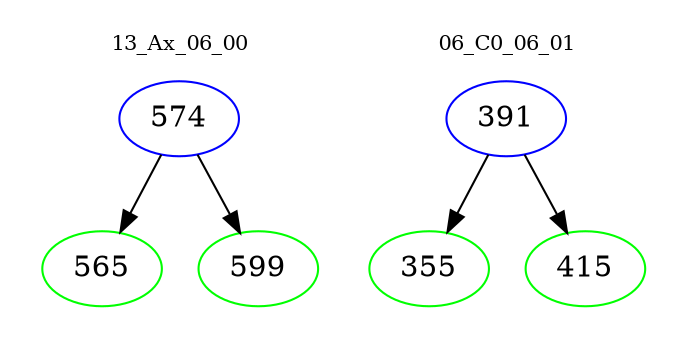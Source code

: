 digraph{
subgraph cluster_0 {
color = white
label = "13_Ax_06_00";
fontsize=10;
T0_574 [label="574", color="blue"]
T0_574 -> T0_565 [color="black"]
T0_565 [label="565", color="green"]
T0_574 -> T0_599 [color="black"]
T0_599 [label="599", color="green"]
}
subgraph cluster_1 {
color = white
label = "06_C0_06_01";
fontsize=10;
T1_391 [label="391", color="blue"]
T1_391 -> T1_355 [color="black"]
T1_355 [label="355", color="green"]
T1_391 -> T1_415 [color="black"]
T1_415 [label="415", color="green"]
}
}
